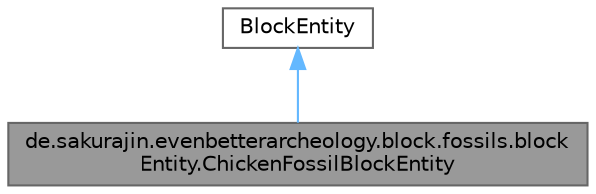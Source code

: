 digraph "de.sakurajin.evenbetterarcheology.block.fossils.blockEntity.ChickenFossilBlockEntity"
{
 // LATEX_PDF_SIZE
  bgcolor="transparent";
  edge [fontname=Helvetica,fontsize=10,labelfontname=Helvetica,labelfontsize=10];
  node [fontname=Helvetica,fontsize=10,shape=box,height=0.2,width=0.4];
  Node1 [label="de.sakurajin.evenbetterarcheology.block.fossils.block\lEntity.ChickenFossilBlockEntity",height=0.2,width=0.4,color="gray40", fillcolor="grey60", style="filled", fontcolor="black",tooltip=" "];
  Node2 -> Node1 [dir="back",color="steelblue1",style="solid"];
  Node2 [label="BlockEntity",height=0.2,width=0.4,color="gray40", fillcolor="white", style="filled",tooltip=" "];
}
